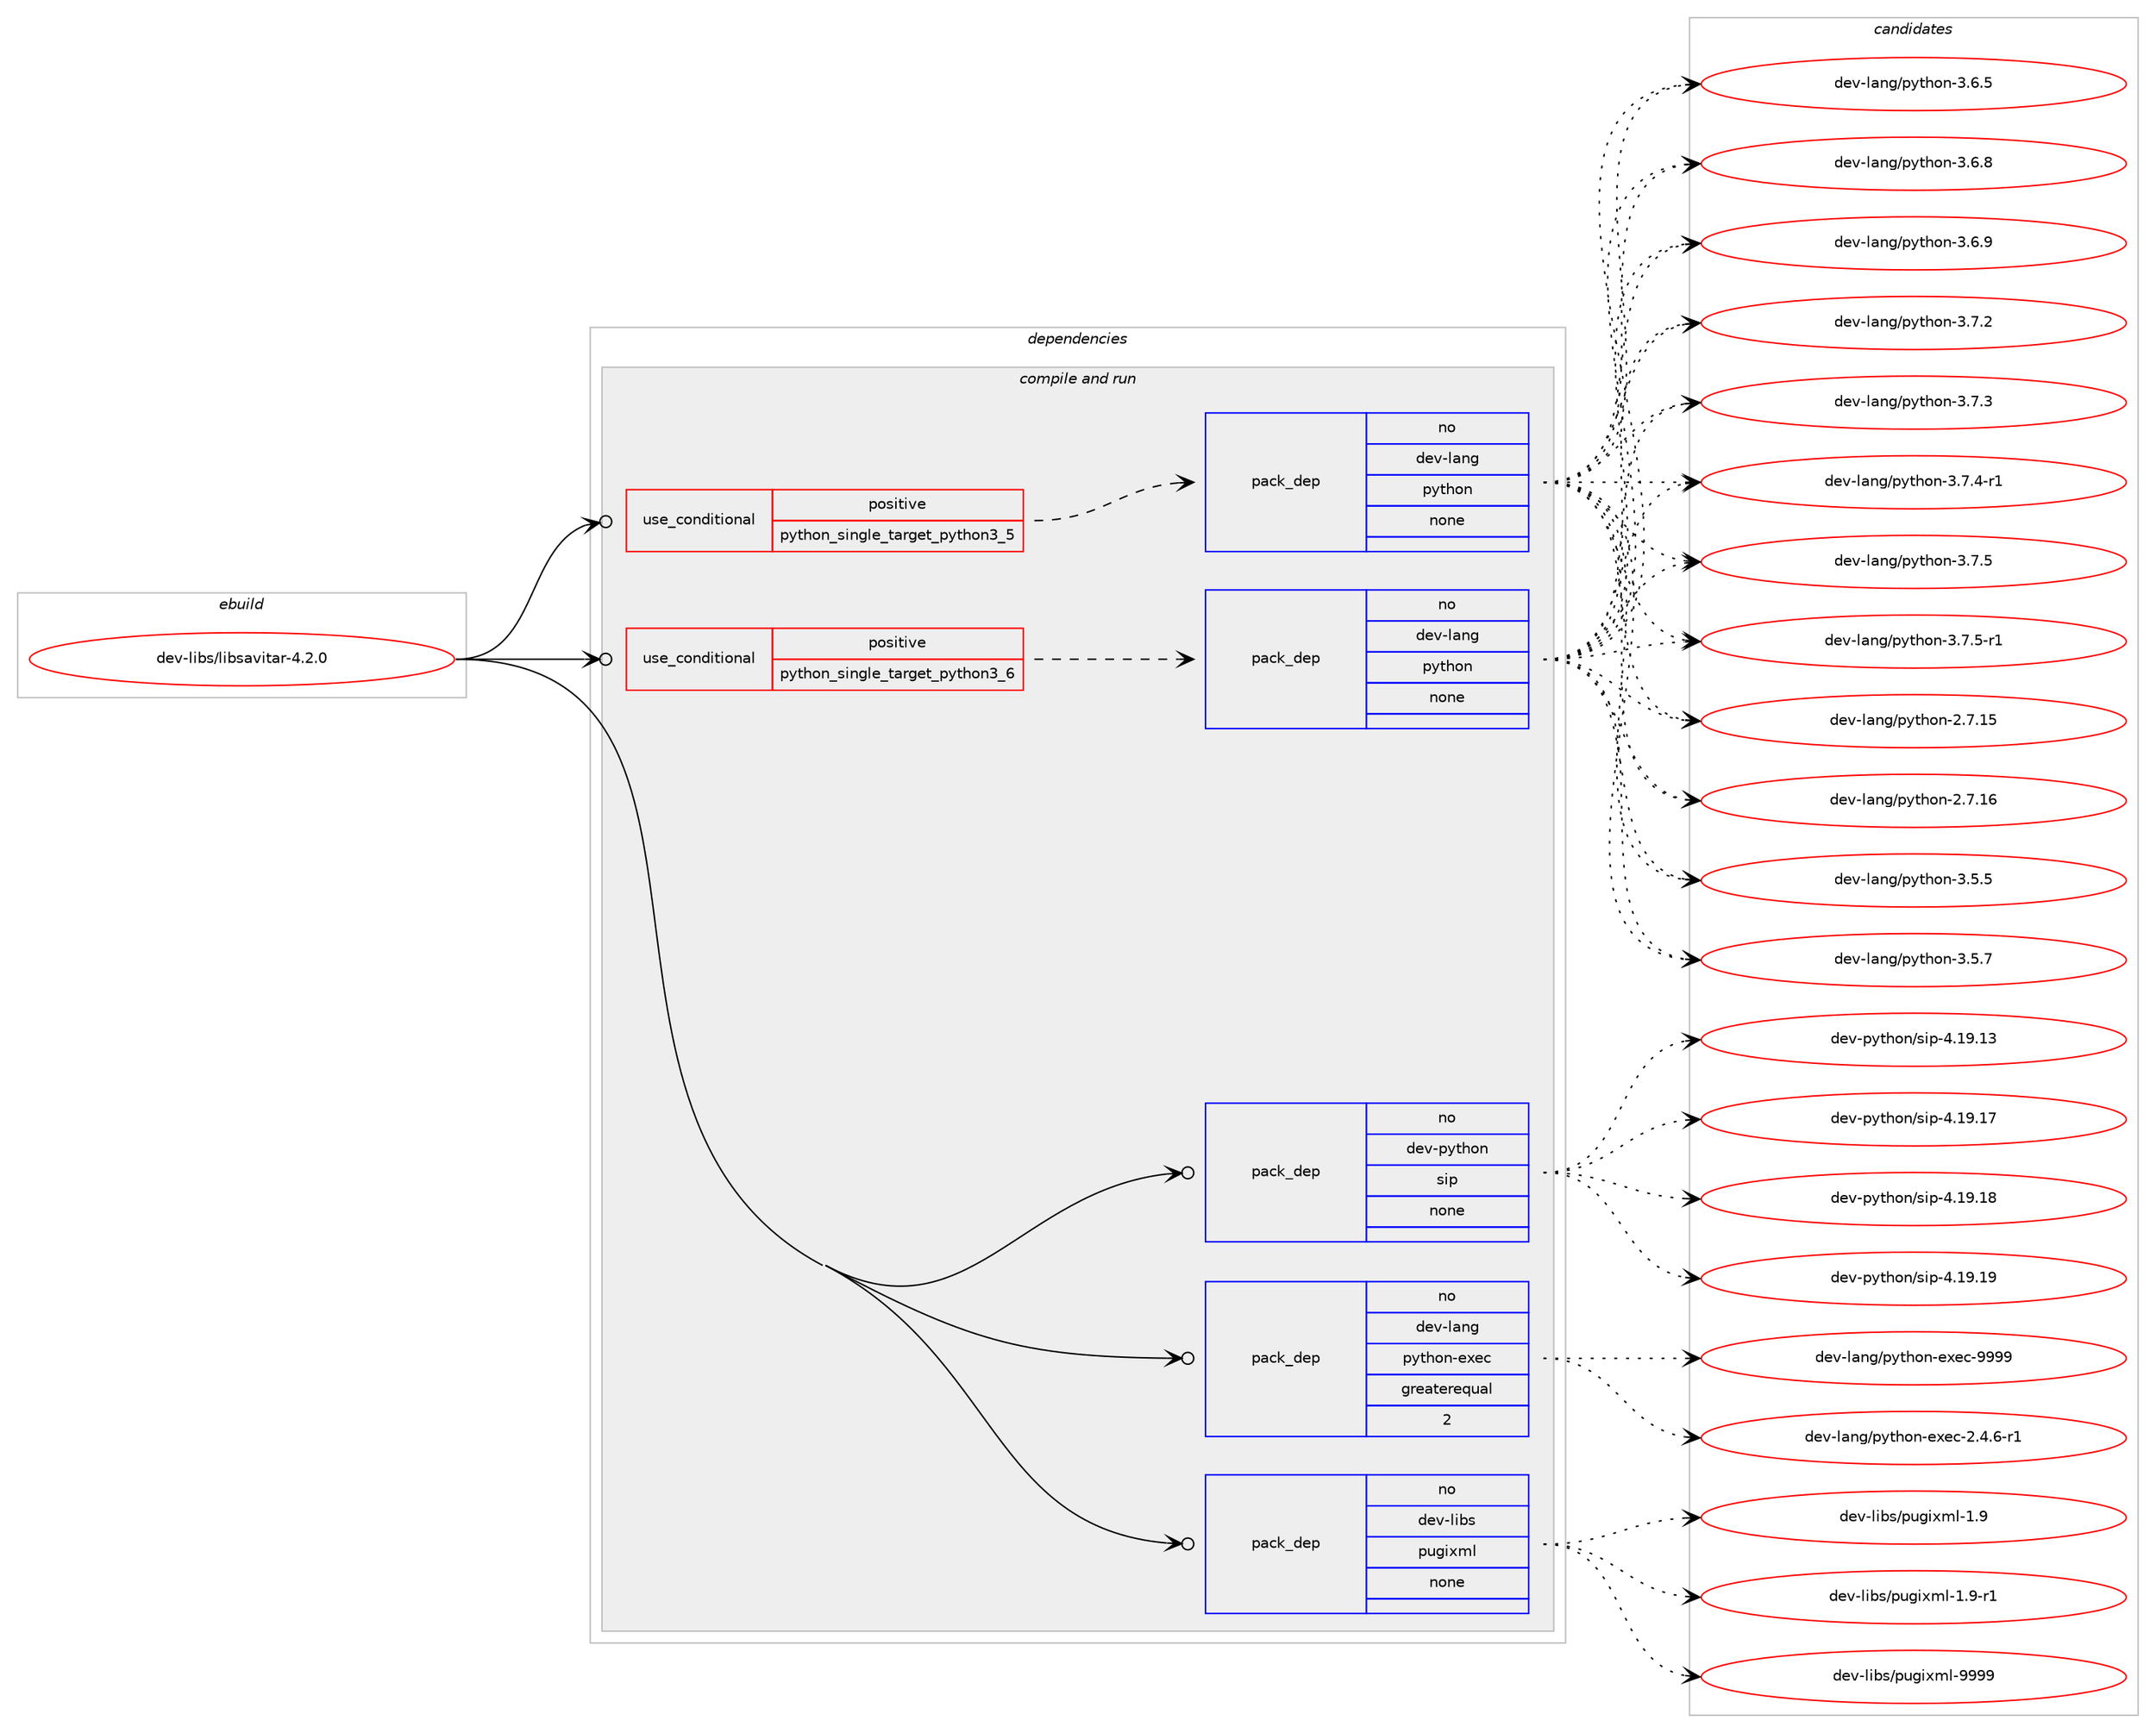 digraph prolog {

# *************
# Graph options
# *************

newrank=true;
concentrate=true;
compound=true;
graph [rankdir=LR,fontname=Helvetica,fontsize=10,ranksep=1.5];#, ranksep=2.5, nodesep=0.2];
edge  [arrowhead=vee];
node  [fontname=Helvetica,fontsize=10];

# **********
# The ebuild
# **********

subgraph cluster_leftcol {
color=gray;
rank=same;
label=<<i>ebuild</i>>;
id [label="dev-libs/libsavitar-4.2.0", color=red, width=4, href="../dev-libs/libsavitar-4.2.0.svg"];
}

# ****************
# The dependencies
# ****************

subgraph cluster_midcol {
color=gray;
label=<<i>dependencies</i>>;
subgraph cluster_compile {
fillcolor="#eeeeee";
style=filled;
label=<<i>compile</i>>;
}
subgraph cluster_compileandrun {
fillcolor="#eeeeee";
style=filled;
label=<<i>compile and run</i>>;
subgraph cond132068 {
dependency567062 [label=<<TABLE BORDER="0" CELLBORDER="1" CELLSPACING="0" CELLPADDING="4"><TR><TD ROWSPAN="3" CELLPADDING="10">use_conditional</TD></TR><TR><TD>positive</TD></TR><TR><TD>python_single_target_python3_5</TD></TR></TABLE>>, shape=none, color=red];
subgraph pack423474 {
dependency567063 [label=<<TABLE BORDER="0" CELLBORDER="1" CELLSPACING="0" CELLPADDING="4" WIDTH="220"><TR><TD ROWSPAN="6" CELLPADDING="30">pack_dep</TD></TR><TR><TD WIDTH="110">no</TD></TR><TR><TD>dev-lang</TD></TR><TR><TD>python</TD></TR><TR><TD>none</TD></TR><TR><TD></TD></TR></TABLE>>, shape=none, color=blue];
}
dependency567062:e -> dependency567063:w [weight=20,style="dashed",arrowhead="vee"];
}
id:e -> dependency567062:w [weight=20,style="solid",arrowhead="odotvee"];
subgraph cond132069 {
dependency567064 [label=<<TABLE BORDER="0" CELLBORDER="1" CELLSPACING="0" CELLPADDING="4"><TR><TD ROWSPAN="3" CELLPADDING="10">use_conditional</TD></TR><TR><TD>positive</TD></TR><TR><TD>python_single_target_python3_6</TD></TR></TABLE>>, shape=none, color=red];
subgraph pack423475 {
dependency567065 [label=<<TABLE BORDER="0" CELLBORDER="1" CELLSPACING="0" CELLPADDING="4" WIDTH="220"><TR><TD ROWSPAN="6" CELLPADDING="30">pack_dep</TD></TR><TR><TD WIDTH="110">no</TD></TR><TR><TD>dev-lang</TD></TR><TR><TD>python</TD></TR><TR><TD>none</TD></TR><TR><TD></TD></TR></TABLE>>, shape=none, color=blue];
}
dependency567064:e -> dependency567065:w [weight=20,style="dashed",arrowhead="vee"];
}
id:e -> dependency567064:w [weight=20,style="solid",arrowhead="odotvee"];
subgraph pack423476 {
dependency567066 [label=<<TABLE BORDER="0" CELLBORDER="1" CELLSPACING="0" CELLPADDING="4" WIDTH="220"><TR><TD ROWSPAN="6" CELLPADDING="30">pack_dep</TD></TR><TR><TD WIDTH="110">no</TD></TR><TR><TD>dev-lang</TD></TR><TR><TD>python-exec</TD></TR><TR><TD>greaterequal</TD></TR><TR><TD>2</TD></TR></TABLE>>, shape=none, color=blue];
}
id:e -> dependency567066:w [weight=20,style="solid",arrowhead="odotvee"];
subgraph pack423477 {
dependency567067 [label=<<TABLE BORDER="0" CELLBORDER="1" CELLSPACING="0" CELLPADDING="4" WIDTH="220"><TR><TD ROWSPAN="6" CELLPADDING="30">pack_dep</TD></TR><TR><TD WIDTH="110">no</TD></TR><TR><TD>dev-libs</TD></TR><TR><TD>pugixml</TD></TR><TR><TD>none</TD></TR><TR><TD></TD></TR></TABLE>>, shape=none, color=blue];
}
id:e -> dependency567067:w [weight=20,style="solid",arrowhead="odotvee"];
subgraph pack423478 {
dependency567068 [label=<<TABLE BORDER="0" CELLBORDER="1" CELLSPACING="0" CELLPADDING="4" WIDTH="220"><TR><TD ROWSPAN="6" CELLPADDING="30">pack_dep</TD></TR><TR><TD WIDTH="110">no</TD></TR><TR><TD>dev-python</TD></TR><TR><TD>sip</TD></TR><TR><TD>none</TD></TR><TR><TD></TD></TR></TABLE>>, shape=none, color=blue];
}
id:e -> dependency567068:w [weight=20,style="solid",arrowhead="odotvee"];
}
subgraph cluster_run {
fillcolor="#eeeeee";
style=filled;
label=<<i>run</i>>;
}
}

# **************
# The candidates
# **************

subgraph cluster_choices {
rank=same;
color=gray;
label=<<i>candidates</i>>;

subgraph choice423474 {
color=black;
nodesep=1;
choice10010111845108971101034711212111610411111045504655464953 [label="dev-lang/python-2.7.15", color=red, width=4,href="../dev-lang/python-2.7.15.svg"];
choice10010111845108971101034711212111610411111045504655464954 [label="dev-lang/python-2.7.16", color=red, width=4,href="../dev-lang/python-2.7.16.svg"];
choice100101118451089711010347112121116104111110455146534653 [label="dev-lang/python-3.5.5", color=red, width=4,href="../dev-lang/python-3.5.5.svg"];
choice100101118451089711010347112121116104111110455146534655 [label="dev-lang/python-3.5.7", color=red, width=4,href="../dev-lang/python-3.5.7.svg"];
choice100101118451089711010347112121116104111110455146544653 [label="dev-lang/python-3.6.5", color=red, width=4,href="../dev-lang/python-3.6.5.svg"];
choice100101118451089711010347112121116104111110455146544656 [label="dev-lang/python-3.6.8", color=red, width=4,href="../dev-lang/python-3.6.8.svg"];
choice100101118451089711010347112121116104111110455146544657 [label="dev-lang/python-3.6.9", color=red, width=4,href="../dev-lang/python-3.6.9.svg"];
choice100101118451089711010347112121116104111110455146554650 [label="dev-lang/python-3.7.2", color=red, width=4,href="../dev-lang/python-3.7.2.svg"];
choice100101118451089711010347112121116104111110455146554651 [label="dev-lang/python-3.7.3", color=red, width=4,href="../dev-lang/python-3.7.3.svg"];
choice1001011184510897110103471121211161041111104551465546524511449 [label="dev-lang/python-3.7.4-r1", color=red, width=4,href="../dev-lang/python-3.7.4-r1.svg"];
choice100101118451089711010347112121116104111110455146554653 [label="dev-lang/python-3.7.5", color=red, width=4,href="../dev-lang/python-3.7.5.svg"];
choice1001011184510897110103471121211161041111104551465546534511449 [label="dev-lang/python-3.7.5-r1", color=red, width=4,href="../dev-lang/python-3.7.5-r1.svg"];
dependency567063:e -> choice10010111845108971101034711212111610411111045504655464953:w [style=dotted,weight="100"];
dependency567063:e -> choice10010111845108971101034711212111610411111045504655464954:w [style=dotted,weight="100"];
dependency567063:e -> choice100101118451089711010347112121116104111110455146534653:w [style=dotted,weight="100"];
dependency567063:e -> choice100101118451089711010347112121116104111110455146534655:w [style=dotted,weight="100"];
dependency567063:e -> choice100101118451089711010347112121116104111110455146544653:w [style=dotted,weight="100"];
dependency567063:e -> choice100101118451089711010347112121116104111110455146544656:w [style=dotted,weight="100"];
dependency567063:e -> choice100101118451089711010347112121116104111110455146544657:w [style=dotted,weight="100"];
dependency567063:e -> choice100101118451089711010347112121116104111110455146554650:w [style=dotted,weight="100"];
dependency567063:e -> choice100101118451089711010347112121116104111110455146554651:w [style=dotted,weight="100"];
dependency567063:e -> choice1001011184510897110103471121211161041111104551465546524511449:w [style=dotted,weight="100"];
dependency567063:e -> choice100101118451089711010347112121116104111110455146554653:w [style=dotted,weight="100"];
dependency567063:e -> choice1001011184510897110103471121211161041111104551465546534511449:w [style=dotted,weight="100"];
}
subgraph choice423475 {
color=black;
nodesep=1;
choice10010111845108971101034711212111610411111045504655464953 [label="dev-lang/python-2.7.15", color=red, width=4,href="../dev-lang/python-2.7.15.svg"];
choice10010111845108971101034711212111610411111045504655464954 [label="dev-lang/python-2.7.16", color=red, width=4,href="../dev-lang/python-2.7.16.svg"];
choice100101118451089711010347112121116104111110455146534653 [label="dev-lang/python-3.5.5", color=red, width=4,href="../dev-lang/python-3.5.5.svg"];
choice100101118451089711010347112121116104111110455146534655 [label="dev-lang/python-3.5.7", color=red, width=4,href="../dev-lang/python-3.5.7.svg"];
choice100101118451089711010347112121116104111110455146544653 [label="dev-lang/python-3.6.5", color=red, width=4,href="../dev-lang/python-3.6.5.svg"];
choice100101118451089711010347112121116104111110455146544656 [label="dev-lang/python-3.6.8", color=red, width=4,href="../dev-lang/python-3.6.8.svg"];
choice100101118451089711010347112121116104111110455146544657 [label="dev-lang/python-3.6.9", color=red, width=4,href="../dev-lang/python-3.6.9.svg"];
choice100101118451089711010347112121116104111110455146554650 [label="dev-lang/python-3.7.2", color=red, width=4,href="../dev-lang/python-3.7.2.svg"];
choice100101118451089711010347112121116104111110455146554651 [label="dev-lang/python-3.7.3", color=red, width=4,href="../dev-lang/python-3.7.3.svg"];
choice1001011184510897110103471121211161041111104551465546524511449 [label="dev-lang/python-3.7.4-r1", color=red, width=4,href="../dev-lang/python-3.7.4-r1.svg"];
choice100101118451089711010347112121116104111110455146554653 [label="dev-lang/python-3.7.5", color=red, width=4,href="../dev-lang/python-3.7.5.svg"];
choice1001011184510897110103471121211161041111104551465546534511449 [label="dev-lang/python-3.7.5-r1", color=red, width=4,href="../dev-lang/python-3.7.5-r1.svg"];
dependency567065:e -> choice10010111845108971101034711212111610411111045504655464953:w [style=dotted,weight="100"];
dependency567065:e -> choice10010111845108971101034711212111610411111045504655464954:w [style=dotted,weight="100"];
dependency567065:e -> choice100101118451089711010347112121116104111110455146534653:w [style=dotted,weight="100"];
dependency567065:e -> choice100101118451089711010347112121116104111110455146534655:w [style=dotted,weight="100"];
dependency567065:e -> choice100101118451089711010347112121116104111110455146544653:w [style=dotted,weight="100"];
dependency567065:e -> choice100101118451089711010347112121116104111110455146544656:w [style=dotted,weight="100"];
dependency567065:e -> choice100101118451089711010347112121116104111110455146544657:w [style=dotted,weight="100"];
dependency567065:e -> choice100101118451089711010347112121116104111110455146554650:w [style=dotted,weight="100"];
dependency567065:e -> choice100101118451089711010347112121116104111110455146554651:w [style=dotted,weight="100"];
dependency567065:e -> choice1001011184510897110103471121211161041111104551465546524511449:w [style=dotted,weight="100"];
dependency567065:e -> choice100101118451089711010347112121116104111110455146554653:w [style=dotted,weight="100"];
dependency567065:e -> choice1001011184510897110103471121211161041111104551465546534511449:w [style=dotted,weight="100"];
}
subgraph choice423476 {
color=black;
nodesep=1;
choice10010111845108971101034711212111610411111045101120101994550465246544511449 [label="dev-lang/python-exec-2.4.6-r1", color=red, width=4,href="../dev-lang/python-exec-2.4.6-r1.svg"];
choice10010111845108971101034711212111610411111045101120101994557575757 [label="dev-lang/python-exec-9999", color=red, width=4,href="../dev-lang/python-exec-9999.svg"];
dependency567066:e -> choice10010111845108971101034711212111610411111045101120101994550465246544511449:w [style=dotted,weight="100"];
dependency567066:e -> choice10010111845108971101034711212111610411111045101120101994557575757:w [style=dotted,weight="100"];
}
subgraph choice423477 {
color=black;
nodesep=1;
choice10010111845108105981154711211710310512010910845494657 [label="dev-libs/pugixml-1.9", color=red, width=4,href="../dev-libs/pugixml-1.9.svg"];
choice100101118451081059811547112117103105120109108454946574511449 [label="dev-libs/pugixml-1.9-r1", color=red, width=4,href="../dev-libs/pugixml-1.9-r1.svg"];
choice1001011184510810598115471121171031051201091084557575757 [label="dev-libs/pugixml-9999", color=red, width=4,href="../dev-libs/pugixml-9999.svg"];
dependency567067:e -> choice10010111845108105981154711211710310512010910845494657:w [style=dotted,weight="100"];
dependency567067:e -> choice100101118451081059811547112117103105120109108454946574511449:w [style=dotted,weight="100"];
dependency567067:e -> choice1001011184510810598115471121171031051201091084557575757:w [style=dotted,weight="100"];
}
subgraph choice423478 {
color=black;
nodesep=1;
choice10010111845112121116104111110471151051124552464957464951 [label="dev-python/sip-4.19.13", color=red, width=4,href="../dev-python/sip-4.19.13.svg"];
choice10010111845112121116104111110471151051124552464957464955 [label="dev-python/sip-4.19.17", color=red, width=4,href="../dev-python/sip-4.19.17.svg"];
choice10010111845112121116104111110471151051124552464957464956 [label="dev-python/sip-4.19.18", color=red, width=4,href="../dev-python/sip-4.19.18.svg"];
choice10010111845112121116104111110471151051124552464957464957 [label="dev-python/sip-4.19.19", color=red, width=4,href="../dev-python/sip-4.19.19.svg"];
dependency567068:e -> choice10010111845112121116104111110471151051124552464957464951:w [style=dotted,weight="100"];
dependency567068:e -> choice10010111845112121116104111110471151051124552464957464955:w [style=dotted,weight="100"];
dependency567068:e -> choice10010111845112121116104111110471151051124552464957464956:w [style=dotted,weight="100"];
dependency567068:e -> choice10010111845112121116104111110471151051124552464957464957:w [style=dotted,weight="100"];
}
}

}
